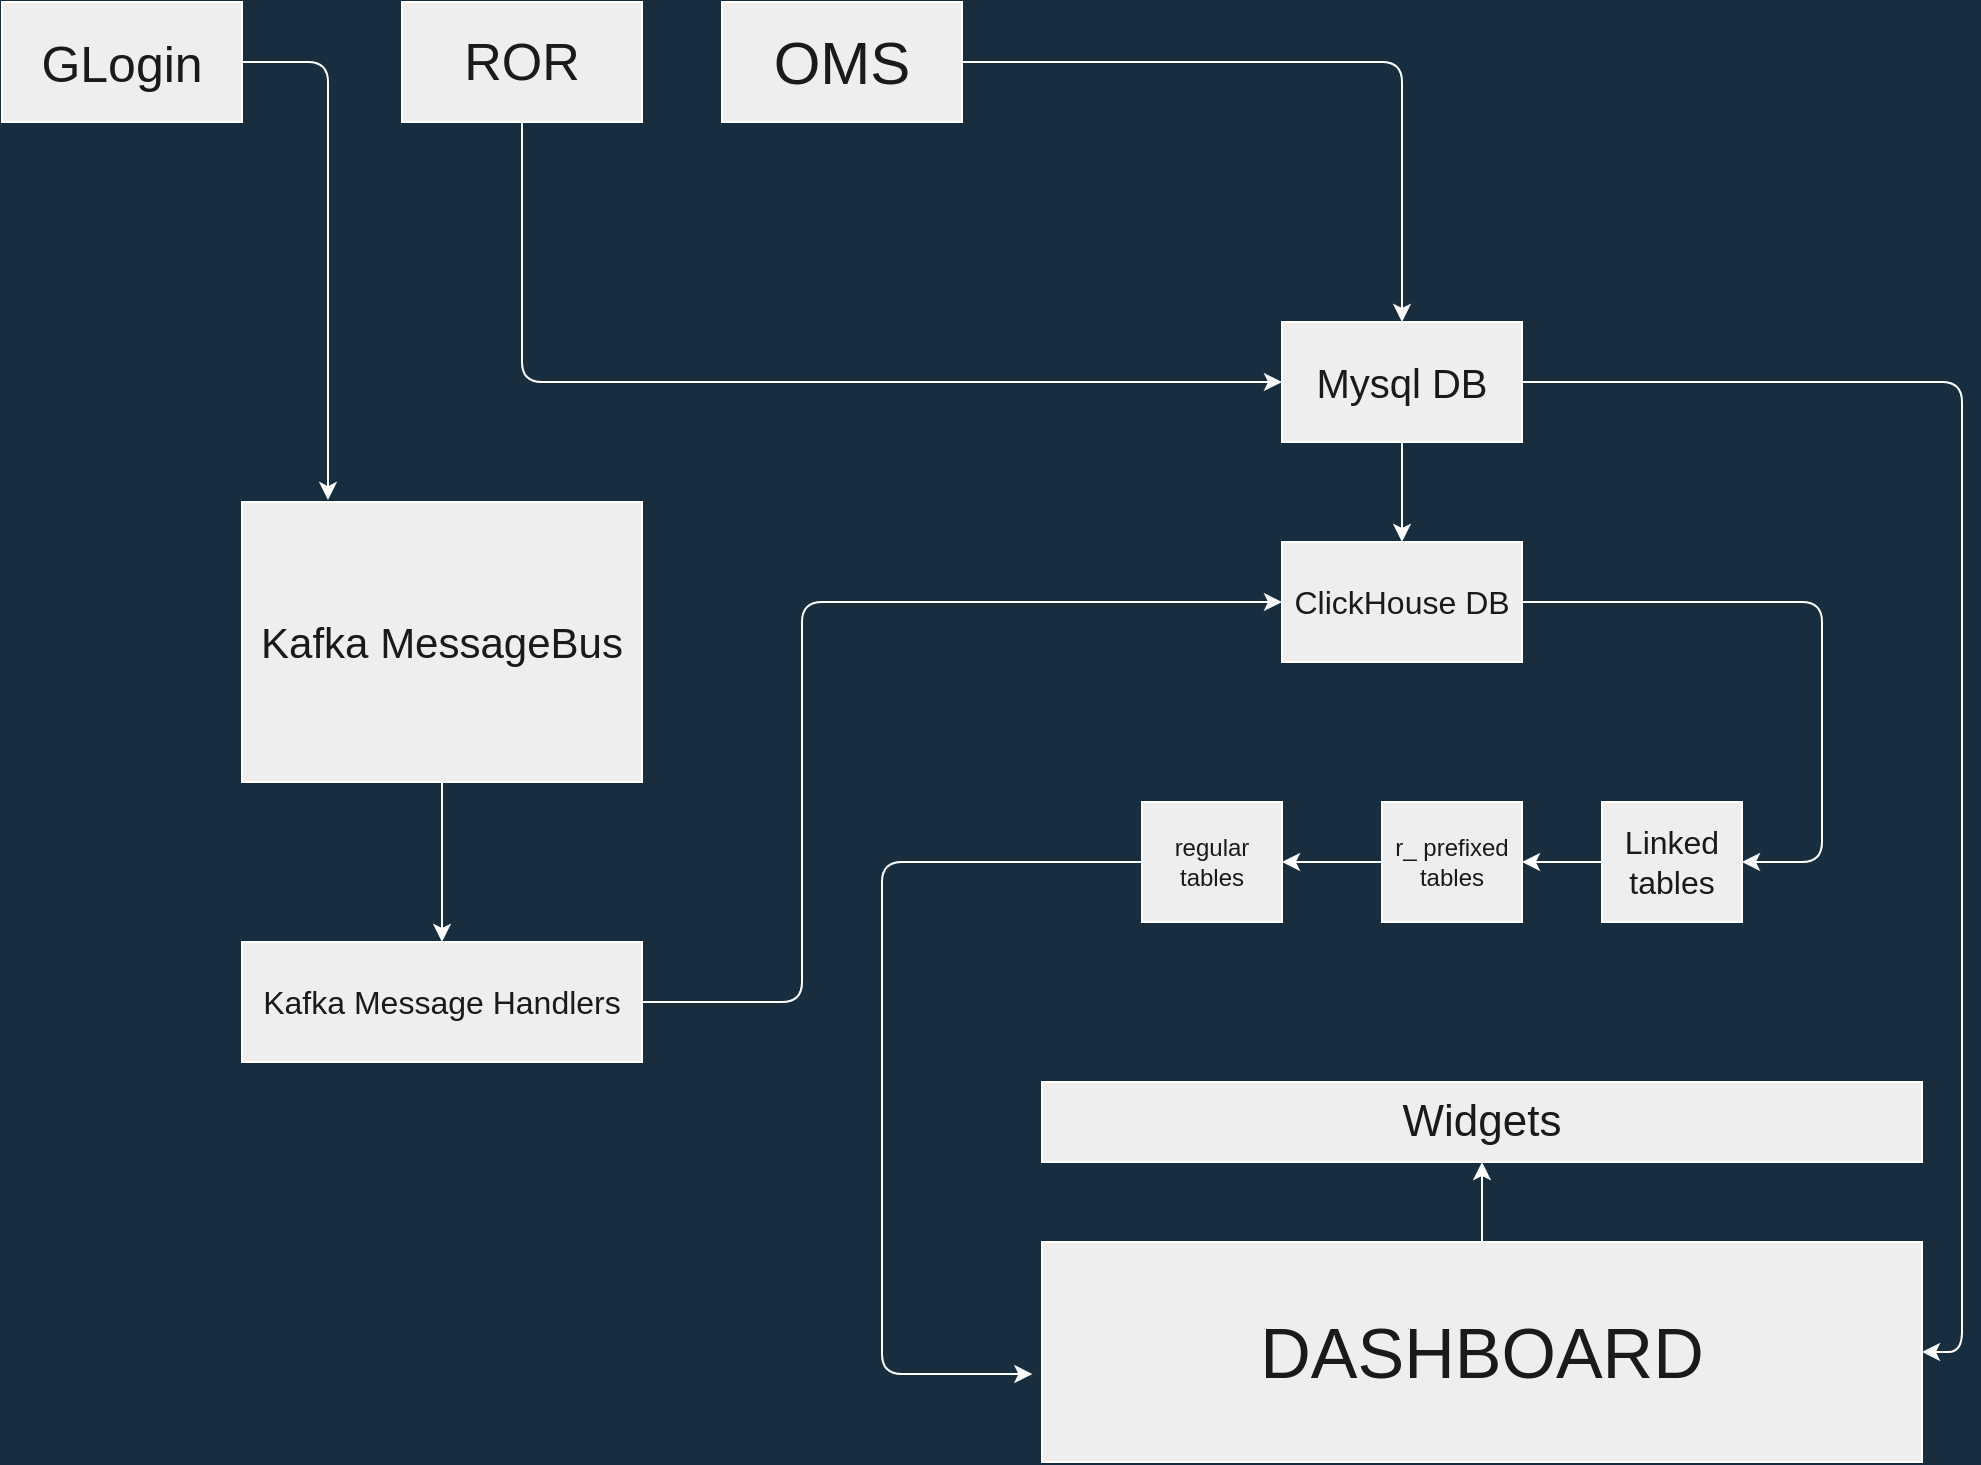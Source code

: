 <mxfile version="15.8.3" type="github">
  <diagram name="Page-1" id="52a04d89-c75d-2922-d76d-85b35f80e030">
    <mxGraphModel dx="1376" dy="805" grid="1" gridSize="10" guides="1" tooltips="1" connect="1" arrows="1" fold="1" page="1" pageScale="1" pageWidth="1100" pageHeight="850" background="#182E3E" math="0" shadow="0">
      <root>
        <mxCell id="0" />
        <mxCell id="1" parent="0" />
        <mxCell id="ei6QbALX7-aPUwXH-gwo-11" style="edgeStyle=orthogonalEdgeStyle;curved=0;rounded=1;sketch=0;orthogonalLoop=1;jettySize=auto;html=1;exitX=1;exitY=0.5;exitDx=0;exitDy=0;entryX=0.215;entryY=-0.007;entryDx=0;entryDy=0;entryPerimeter=0;fontColor=#FFFFFF;strokeColor=#FFFFFF;" edge="1" parent="1" source="ei6QbALX7-aPUwXH-gwo-1" target="ei6QbALX7-aPUwXH-gwo-5">
          <mxGeometry relative="1" as="geometry" />
        </mxCell>
        <mxCell id="ei6QbALX7-aPUwXH-gwo-1" value="&lt;font style=&quot;font-size: 25px&quot;&gt;GLogin&lt;/font&gt;" style="rounded=0;whiteSpace=wrap;html=1;sketch=0;fontColor=#1A1A1A;strokeColor=#FFFFFF;fillColor=#EEEEEE;labelBackgroundColor=none;fontStyle=0" vertex="1" parent="1">
          <mxGeometry x="40" y="40" width="120" height="60" as="geometry" />
        </mxCell>
        <mxCell id="ei6QbALX7-aPUwXH-gwo-22" style="edgeStyle=orthogonalEdgeStyle;curved=0;rounded=1;sketch=0;orthogonalLoop=1;jettySize=auto;html=1;exitX=0.5;exitY=1;exitDx=0;exitDy=0;entryX=0;entryY=0.5;entryDx=0;entryDy=0;fontColor=#FFFFFF;strokeColor=#FFFFFF;" edge="1" parent="1" source="ei6QbALX7-aPUwXH-gwo-3" target="ei6QbALX7-aPUwXH-gwo-12">
          <mxGeometry relative="1" as="geometry" />
        </mxCell>
        <mxCell id="ei6QbALX7-aPUwXH-gwo-3" value="&lt;font style=&quot;font-size: 26px&quot;&gt;ROR&lt;/font&gt;" style="rounded=0;whiteSpace=wrap;html=1;sketch=0;fontColor=#1A1A1A;strokeColor=#FFFFFF;fillColor=#EEEEEE;" vertex="1" parent="1">
          <mxGeometry x="240" y="40" width="120" height="60" as="geometry" />
        </mxCell>
        <mxCell id="ei6QbALX7-aPUwXH-gwo-20" style="edgeStyle=orthogonalEdgeStyle;curved=0;rounded=1;sketch=0;orthogonalLoop=1;jettySize=auto;html=1;exitX=1;exitY=0.5;exitDx=0;exitDy=0;entryX=0.5;entryY=0;entryDx=0;entryDy=0;fontColor=#FFFFFF;strokeColor=#FFFFFF;" edge="1" parent="1" source="ei6QbALX7-aPUwXH-gwo-4" target="ei6QbALX7-aPUwXH-gwo-12">
          <mxGeometry relative="1" as="geometry" />
        </mxCell>
        <mxCell id="ei6QbALX7-aPUwXH-gwo-4" value="&lt;font style=&quot;font-size: 30px&quot;&gt;OMS&lt;/font&gt;" style="rounded=0;whiteSpace=wrap;html=1;sketch=0;fontColor=#1A1A1A;strokeColor=#FFFFFF;fillColor=#EEEEEE;" vertex="1" parent="1">
          <mxGeometry x="400" y="40" width="120" height="60" as="geometry" />
        </mxCell>
        <mxCell id="ei6QbALX7-aPUwXH-gwo-9" style="edgeStyle=orthogonalEdgeStyle;curved=0;rounded=1;sketch=0;orthogonalLoop=1;jettySize=auto;html=1;exitX=0.5;exitY=1;exitDx=0;exitDy=0;entryX=0.5;entryY=0;entryDx=0;entryDy=0;fontColor=#FFFFFF;strokeColor=#FFFFFF;" edge="1" parent="1" source="ei6QbALX7-aPUwXH-gwo-5" target="ei6QbALX7-aPUwXH-gwo-8">
          <mxGeometry relative="1" as="geometry" />
        </mxCell>
        <mxCell id="ei6QbALX7-aPUwXH-gwo-5" value="&lt;font style=&quot;font-size: 21px&quot;&gt;Kafka MessageBus&lt;/font&gt;" style="rounded=0;whiteSpace=wrap;html=1;sketch=0;fontColor=#1A1A1A;strokeColor=#FFFFFF;fillColor=#EEEEEE;" vertex="1" parent="1">
          <mxGeometry x="160" y="290" width="200" height="140" as="geometry" />
        </mxCell>
        <mxCell id="ei6QbALX7-aPUwXH-gwo-19" style="edgeStyle=orthogonalEdgeStyle;curved=0;rounded=1;sketch=0;orthogonalLoop=1;jettySize=auto;html=1;exitX=1;exitY=0.5;exitDx=0;exitDy=0;entryX=0;entryY=0.5;entryDx=0;entryDy=0;fontColor=#FFFFFF;strokeColor=#FFFFFF;" edge="1" parent="1" source="ei6QbALX7-aPUwXH-gwo-8" target="ei6QbALX7-aPUwXH-gwo-13">
          <mxGeometry relative="1" as="geometry">
            <Array as="points">
              <mxPoint x="440" y="540" />
              <mxPoint x="440" y="340" />
            </Array>
          </mxGeometry>
        </mxCell>
        <mxCell id="ei6QbALX7-aPUwXH-gwo-8" value="&lt;font style=&quot;font-size: 16px&quot;&gt;Kafka Message Handlers&lt;/font&gt;" style="rounded=0;whiteSpace=wrap;html=1;sketch=0;fontColor=#1A1A1A;strokeColor=#FFFFFF;fillColor=#EEEEEE;" vertex="1" parent="1">
          <mxGeometry x="160" y="510" width="200" height="60" as="geometry" />
        </mxCell>
        <mxCell id="ei6QbALX7-aPUwXH-gwo-23" style="edgeStyle=orthogonalEdgeStyle;curved=0;rounded=1;sketch=0;orthogonalLoop=1;jettySize=auto;html=1;exitX=0.5;exitY=1;exitDx=0;exitDy=0;entryX=0.5;entryY=0;entryDx=0;entryDy=0;fontColor=#FFFFFF;strokeColor=#FFFFFF;" edge="1" parent="1" source="ei6QbALX7-aPUwXH-gwo-12" target="ei6QbALX7-aPUwXH-gwo-13">
          <mxGeometry relative="1" as="geometry" />
        </mxCell>
        <mxCell id="ei6QbALX7-aPUwXH-gwo-28" style="edgeStyle=orthogonalEdgeStyle;curved=0;rounded=1;sketch=0;orthogonalLoop=1;jettySize=auto;html=1;exitX=1;exitY=0.5;exitDx=0;exitDy=0;entryX=1;entryY=0.5;entryDx=0;entryDy=0;fontColor=#FFFFFF;strokeColor=#FFFFFF;" edge="1" parent="1" source="ei6QbALX7-aPUwXH-gwo-12" target="ei6QbALX7-aPUwXH-gwo-17">
          <mxGeometry relative="1" as="geometry" />
        </mxCell>
        <mxCell id="ei6QbALX7-aPUwXH-gwo-12" value="&lt;font style=&quot;font-size: 20px&quot;&gt;Mysql DB&lt;/font&gt;" style="rounded=0;whiteSpace=wrap;html=1;sketch=0;fontColor=#1A1A1A;strokeColor=#FFFFFF;fillColor=#EEEEEE;" vertex="1" parent="1">
          <mxGeometry x="680" y="200" width="120" height="60" as="geometry" />
        </mxCell>
        <mxCell id="ei6QbALX7-aPUwXH-gwo-24" style="edgeStyle=orthogonalEdgeStyle;curved=0;rounded=1;sketch=0;orthogonalLoop=1;jettySize=auto;html=1;exitX=1;exitY=0.5;exitDx=0;exitDy=0;entryX=1;entryY=0.5;entryDx=0;entryDy=0;fontColor=#FFFFFF;strokeColor=#FFFFFF;" edge="1" parent="1" source="ei6QbALX7-aPUwXH-gwo-13" target="ei6QbALX7-aPUwXH-gwo-14">
          <mxGeometry relative="1" as="geometry">
            <Array as="points">
              <mxPoint x="950" y="340" />
              <mxPoint x="950" y="470" />
            </Array>
          </mxGeometry>
        </mxCell>
        <mxCell id="ei6QbALX7-aPUwXH-gwo-13" value="&lt;font style=&quot;font-size: 16px&quot;&gt;ClickHouse DB&lt;/font&gt;" style="rounded=0;whiteSpace=wrap;html=1;sketch=0;fontColor=#1A1A1A;strokeColor=#FFFFFF;fillColor=#EEEEEE;" vertex="1" parent="1">
          <mxGeometry x="680" y="310" width="120" height="60" as="geometry" />
        </mxCell>
        <mxCell id="ei6QbALX7-aPUwXH-gwo-25" style="edgeStyle=orthogonalEdgeStyle;curved=0;rounded=1;sketch=0;orthogonalLoop=1;jettySize=auto;html=1;exitX=0;exitY=0.5;exitDx=0;exitDy=0;entryX=1;entryY=0.5;entryDx=0;entryDy=0;fontColor=#FFFFFF;strokeColor=#FFFFFF;" edge="1" parent="1" source="ei6QbALX7-aPUwXH-gwo-14" target="ei6QbALX7-aPUwXH-gwo-15">
          <mxGeometry relative="1" as="geometry" />
        </mxCell>
        <mxCell id="ei6QbALX7-aPUwXH-gwo-14" value="&lt;font style=&quot;font-size: 16px&quot;&gt;Linked&lt;br&gt;tables&lt;/font&gt;" style="rounded=0;whiteSpace=wrap;html=1;sketch=0;fontColor=#1A1A1A;strokeColor=#FFFFFF;fillColor=#EEEEEE;" vertex="1" parent="1">
          <mxGeometry x="840" y="440" width="70" height="60" as="geometry" />
        </mxCell>
        <mxCell id="ei6QbALX7-aPUwXH-gwo-26" style="edgeStyle=orthogonalEdgeStyle;curved=0;rounded=1;sketch=0;orthogonalLoop=1;jettySize=auto;html=1;exitX=0;exitY=0.5;exitDx=0;exitDy=0;entryX=1;entryY=0.5;entryDx=0;entryDy=0;fontColor=#FFFFFF;strokeColor=#FFFFFF;" edge="1" parent="1" source="ei6QbALX7-aPUwXH-gwo-15" target="ei6QbALX7-aPUwXH-gwo-16">
          <mxGeometry relative="1" as="geometry" />
        </mxCell>
        <mxCell id="ei6QbALX7-aPUwXH-gwo-15" value="r_ prefixed&lt;br&gt;tables" style="rounded=0;whiteSpace=wrap;html=1;sketch=0;fontColor=#1A1A1A;strokeColor=#FFFFFF;fillColor=#EEEEEE;" vertex="1" parent="1">
          <mxGeometry x="730" y="440" width="70" height="60" as="geometry" />
        </mxCell>
        <mxCell id="ei6QbALX7-aPUwXH-gwo-30" style="edgeStyle=orthogonalEdgeStyle;curved=0;rounded=1;sketch=0;orthogonalLoop=1;jettySize=auto;html=1;exitX=0;exitY=0.5;exitDx=0;exitDy=0;fontColor=#FFFFFF;strokeColor=#FFFFFF;entryX=-0.011;entryY=0.6;entryDx=0;entryDy=0;entryPerimeter=0;" edge="1" parent="1" source="ei6QbALX7-aPUwXH-gwo-16" target="ei6QbALX7-aPUwXH-gwo-17">
          <mxGeometry relative="1" as="geometry">
            <mxPoint x="480" y="720" as="targetPoint" />
            <Array as="points">
              <mxPoint x="480" y="470" />
              <mxPoint x="480" y="726" />
            </Array>
          </mxGeometry>
        </mxCell>
        <mxCell id="ei6QbALX7-aPUwXH-gwo-16" value="regular tables" style="rounded=0;whiteSpace=wrap;html=1;sketch=0;fontColor=#1A1A1A;strokeColor=#FFFFFF;fillColor=#EEEEEE;" vertex="1" parent="1">
          <mxGeometry x="610" y="440" width="70" height="60" as="geometry" />
        </mxCell>
        <mxCell id="ei6QbALX7-aPUwXH-gwo-32" style="edgeStyle=orthogonalEdgeStyle;curved=0;rounded=1;sketch=0;orthogonalLoop=1;jettySize=auto;html=1;exitX=0.5;exitY=0;exitDx=0;exitDy=0;entryX=0.5;entryY=1;entryDx=0;entryDy=0;fontColor=#FFFFFF;strokeColor=#FFFFFF;" edge="1" parent="1" source="ei6QbALX7-aPUwXH-gwo-17" target="ei6QbALX7-aPUwXH-gwo-18">
          <mxGeometry relative="1" as="geometry" />
        </mxCell>
        <mxCell id="ei6QbALX7-aPUwXH-gwo-17" value="&lt;font style=&quot;font-size: 35px&quot;&gt;DASHBOARD&lt;/font&gt;" style="rounded=0;whiteSpace=wrap;html=1;sketch=0;fontColor=#1A1A1A;strokeColor=#FFFFFF;fillColor=#EEEEEE;" vertex="1" parent="1">
          <mxGeometry x="560" y="660" width="440" height="110" as="geometry" />
        </mxCell>
        <mxCell id="ei6QbALX7-aPUwXH-gwo-18" value="&lt;font style=&quot;font-size: 22px&quot;&gt;Widgets&lt;/font&gt;" style="rounded=0;whiteSpace=wrap;html=1;sketch=0;fontColor=#1A1A1A;strokeColor=#FFFFFF;fillColor=#EEEEEE;" vertex="1" parent="1">
          <mxGeometry x="560" y="580" width="440" height="40" as="geometry" />
        </mxCell>
      </root>
    </mxGraphModel>
  </diagram>
</mxfile>
